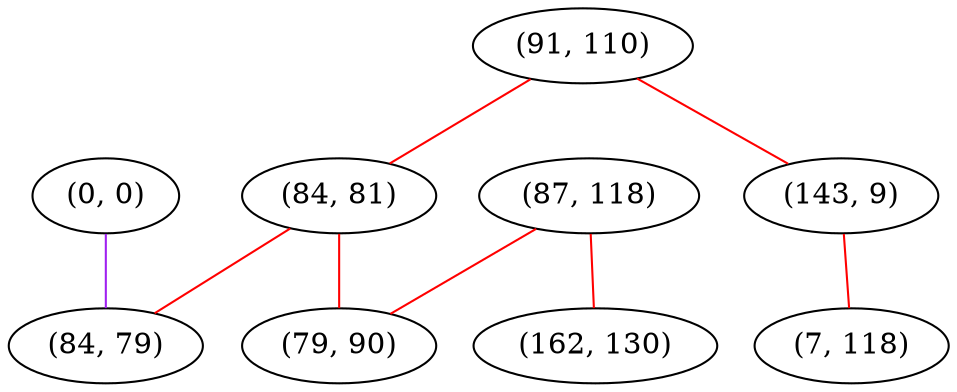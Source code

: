 graph "" {
"(0, 0)";
"(91, 110)";
"(87, 118)";
"(162, 130)";
"(143, 9)";
"(7, 118)";
"(84, 81)";
"(84, 79)";
"(79, 90)";
"(0, 0)" -- "(84, 79)"  [color=purple, key=0, weight=4];
"(91, 110)" -- "(84, 81)"  [color=red, key=0, weight=1];
"(91, 110)" -- "(143, 9)"  [color=red, key=0, weight=1];
"(87, 118)" -- "(79, 90)"  [color=red, key=0, weight=1];
"(87, 118)" -- "(162, 130)"  [color=red, key=0, weight=1];
"(143, 9)" -- "(7, 118)"  [color=red, key=0, weight=1];
"(84, 81)" -- "(84, 79)"  [color=red, key=0, weight=1];
"(84, 81)" -- "(79, 90)"  [color=red, key=0, weight=1];
}
